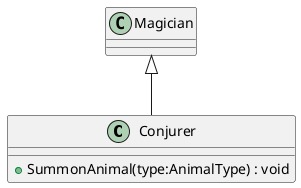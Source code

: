 @startuml
class Conjurer {
    + SummonAnimal(type:AnimalType) : void
}

Magician <|-- Conjurer

@enduml
